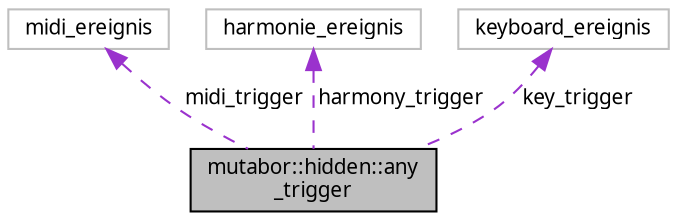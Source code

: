 digraph "mutabor::hidden::any_trigger"
{
  edge [fontname="Sans",fontsize="10",labelfontname="Sans",labelfontsize="10"];
  node [fontname="Sans",fontsize="10",shape=record];
  Node1 [label="mutabor::hidden::any\l_trigger",height=0.2,width=0.4,color="black", fillcolor="grey75", style="filled", fontcolor="black"];
  Node2 -> Node1 [dir="back",color="darkorchid3",fontsize="10",style="dashed",label=" midi_trigger" ,fontname="Sans"];
  Node2 [label="midi_ereignis",height=0.2,width=0.4,color="grey75", fillcolor="white", style="filled"];
  Node3 -> Node1 [dir="back",color="darkorchid3",fontsize="10",style="dashed",label=" harmony_trigger" ,fontname="Sans"];
  Node3 [label="harmonie_ereignis",height=0.2,width=0.4,color="grey75", fillcolor="white", style="filled"];
  Node4 -> Node1 [dir="back",color="darkorchid3",fontsize="10",style="dashed",label=" key_trigger" ,fontname="Sans"];
  Node4 [label="keyboard_ereignis",height=0.2,width=0.4,color="grey75", fillcolor="white", style="filled"];
}
